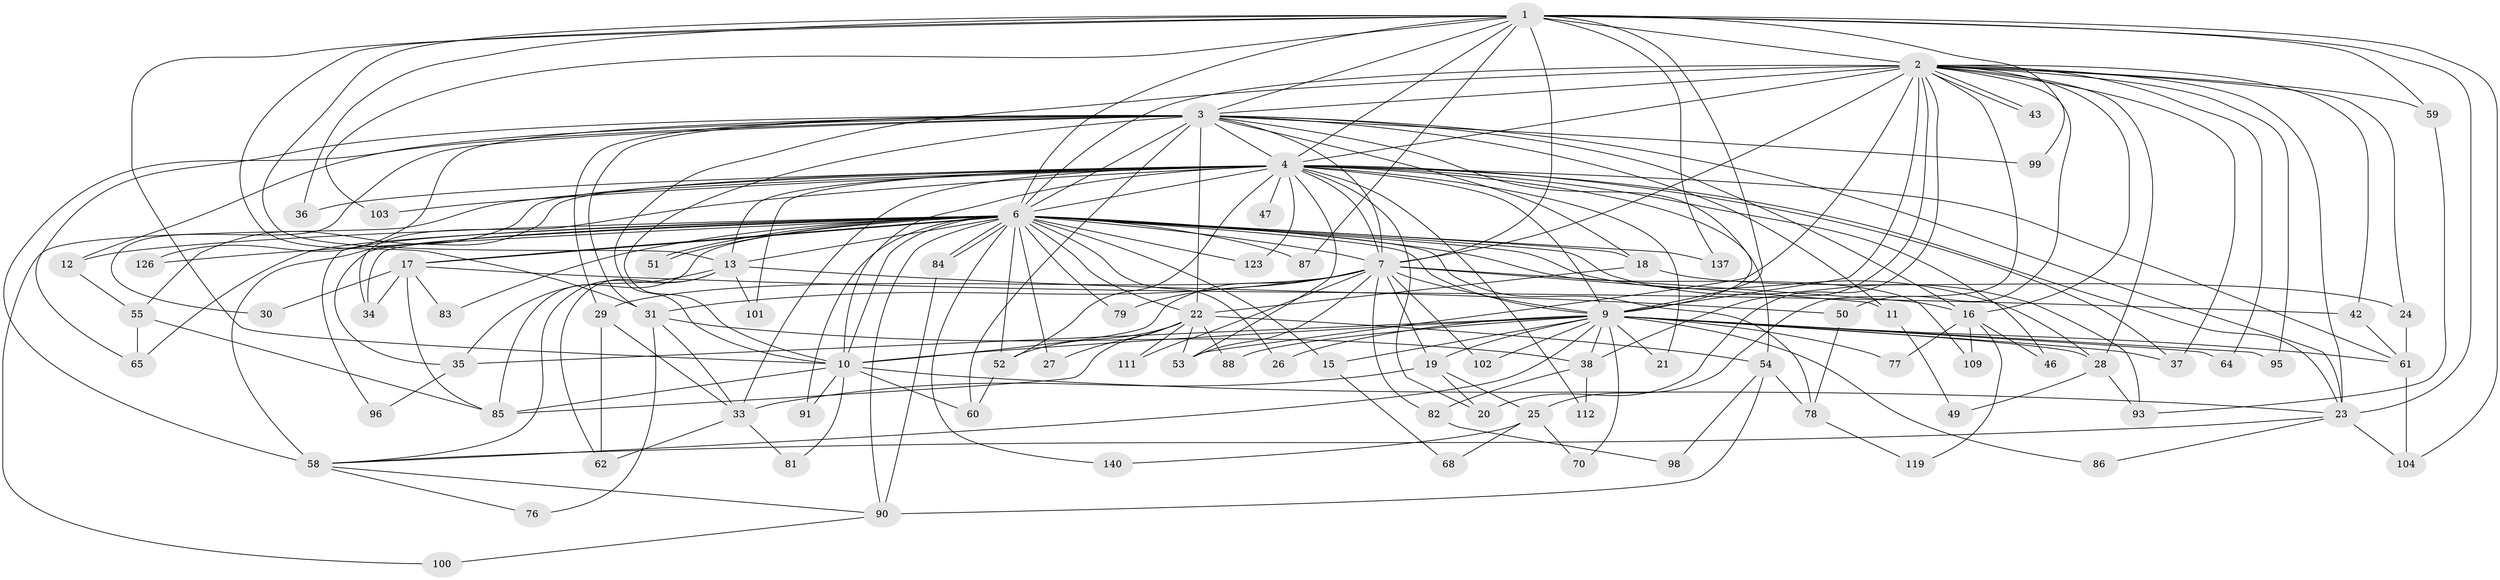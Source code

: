 // original degree distribution, {22: 0.006944444444444444, 23: 0.006944444444444444, 27: 0.006944444444444444, 17: 0.006944444444444444, 29: 0.006944444444444444, 39: 0.006944444444444444, 19: 0.006944444444444444, 16: 0.013888888888888888, 28: 0.006944444444444444, 3: 0.19444444444444445, 8: 0.006944444444444444, 4: 0.0763888888888889, 7: 0.027777777777777776, 5: 0.0625, 2: 0.5347222222222222, 9: 0.006944444444444444, 6: 0.020833333333333332}
// Generated by graph-tools (version 1.1) at 2025/17/03/04/25 18:17:15]
// undirected, 86 vertices, 217 edges
graph export_dot {
graph [start="1"]
  node [color=gray90,style=filled];
  1 [super="+71"];
  2 [super="+114+108+8"];
  3;
  4 [super="+5+136+129+66"];
  6 [super="+40+14+44"];
  7;
  9 [super="+67"];
  10;
  11;
  12;
  13;
  15;
  16;
  17;
  18;
  19 [super="+105"];
  20 [super="+73"];
  21;
  22 [super="+41+89"];
  23 [super="+32"];
  24 [super="+113"];
  25;
  26;
  27;
  28 [super="+74"];
  29;
  30;
  31 [super="+107+92+57"];
  33;
  34 [super="+143"];
  35 [super="+135"];
  36;
  37 [super="+144"];
  38 [super="+127"];
  42;
  43;
  46;
  47;
  49;
  50 [super="+134+94"];
  51 [super="+56"];
  52 [super="+132"];
  53 [super="+121"];
  54 [super="+131"];
  55;
  58 [super="+69+63"];
  59;
  60 [super="+80"];
  61 [super="+138"];
  62 [super="+115"];
  64;
  65 [super="+133"];
  68;
  70;
  76;
  77;
  78;
  79;
  81;
  82;
  83 [super="+141"];
  84;
  85 [super="+116+118+124"];
  86;
  87 [super="+125"];
  88;
  90 [super="+142"];
  91;
  93 [super="+97"];
  95;
  96;
  98;
  99;
  100;
  101;
  102;
  103;
  104 [super="+106"];
  109;
  111;
  112;
  119;
  123;
  126;
  137;
  140;
  1 -- 2 [weight=2];
  1 -- 3;
  1 -- 4 [weight=2];
  1 -- 6;
  1 -- 7;
  1 -- 9 [weight=2];
  1 -- 10 [weight=2];
  1 -- 13;
  1 -- 36;
  1 -- 59;
  1 -- 87 [weight=2];
  1 -- 99;
  1 -- 103;
  1 -- 104;
  1 -- 137;
  1 -- 23;
  1 -- 31;
  2 -- 3 [weight=3];
  2 -- 4 [weight=4];
  2 -- 6 [weight=2];
  2 -- 7 [weight=2];
  2 -- 9 [weight=3];
  2 -- 10 [weight=2];
  2 -- 20;
  2 -- 24;
  2 -- 25;
  2 -- 37;
  2 -- 43;
  2 -- 43;
  2 -- 50 [weight=2];
  2 -- 53;
  2 -- 64;
  2 -- 95;
  2 -- 23 [weight=2];
  2 -- 16;
  2 -- 38;
  2 -- 42;
  2 -- 59;
  2 -- 28;
  3 -- 4 [weight=2];
  3 -- 6 [weight=2];
  3 -- 7;
  3 -- 9;
  3 -- 10;
  3 -- 11;
  3 -- 12;
  3 -- 16;
  3 -- 18;
  3 -- 23;
  3 -- 29;
  3 -- 30;
  3 -- 31 [weight=3];
  3 -- 58;
  3 -- 99;
  3 -- 126;
  3 -- 65;
  3 -- 22;
  3 -- 60;
  4 -- 6 [weight=4];
  4 -- 7 [weight=2];
  4 -- 9 [weight=4];
  4 -- 10 [weight=2];
  4 -- 36;
  4 -- 100;
  4 -- 13;
  4 -- 21;
  4 -- 23;
  4 -- 33;
  4 -- 34;
  4 -- 37;
  4 -- 101;
  4 -- 103;
  4 -- 46;
  4 -- 47;
  4 -- 112;
  4 -- 52;
  4 -- 54;
  4 -- 55;
  4 -- 58 [weight=4];
  4 -- 123;
  4 -- 61;
  4 -- 53;
  4 -- 20;
  6 -- 7;
  6 -- 9;
  6 -- 10 [weight=2];
  6 -- 12;
  6 -- 15;
  6 -- 17;
  6 -- 17;
  6 -- 18;
  6 -- 22 [weight=2];
  6 -- 26;
  6 -- 28;
  6 -- 51 [weight=2];
  6 -- 51;
  6 -- 52;
  6 -- 65;
  6 -- 79;
  6 -- 84;
  6 -- 84;
  6 -- 87;
  6 -- 90;
  6 -- 91;
  6 -- 93;
  6 -- 96;
  6 -- 109;
  6 -- 123;
  6 -- 126;
  6 -- 137;
  6 -- 140;
  6 -- 35;
  6 -- 85;
  6 -- 13;
  6 -- 78;
  6 -- 83 [weight=2];
  6 -- 27;
  6 -- 34;
  7 -- 9;
  7 -- 10;
  7 -- 11;
  7 -- 16;
  7 -- 19;
  7 -- 29;
  7 -- 31;
  7 -- 79;
  7 -- 82;
  7 -- 102;
  7 -- 111;
  7 -- 53;
  9 -- 10;
  9 -- 15;
  9 -- 19;
  9 -- 21;
  9 -- 26;
  9 -- 28;
  9 -- 35;
  9 -- 38;
  9 -- 64;
  9 -- 70;
  9 -- 77;
  9 -- 86;
  9 -- 95;
  9 -- 102;
  9 -- 61;
  9 -- 37;
  9 -- 88;
  9 -- 58;
  10 -- 60;
  10 -- 81;
  10 -- 91;
  10 -- 85;
  10 -- 23;
  11 -- 49;
  12 -- 55;
  13 -- 35;
  13 -- 62;
  13 -- 101;
  13 -- 50;
  13 -- 58;
  15 -- 68;
  16 -- 46;
  16 -- 77;
  16 -- 109;
  16 -- 119;
  17 -- 30;
  17 -- 34;
  17 -- 42;
  17 -- 83;
  17 -- 85;
  18 -- 22;
  18 -- 24;
  19 -- 20;
  19 -- 25;
  19 -- 33;
  22 -- 27;
  22 -- 53;
  22 -- 54;
  22 -- 111;
  22 -- 85;
  22 -- 88;
  22 -- 52;
  23 -- 86;
  23 -- 104;
  23 -- 58;
  24 -- 61;
  25 -- 68;
  25 -- 70;
  25 -- 140;
  28 -- 49;
  28 -- 93;
  29 -- 33;
  29 -- 62;
  31 -- 38;
  31 -- 76;
  31 -- 33;
  33 -- 62;
  33 -- 81;
  35 -- 96;
  38 -- 82;
  38 -- 112;
  42 -- 61;
  50 -- 78;
  52 -- 60;
  54 -- 78;
  54 -- 98;
  54 -- 90;
  55 -- 65;
  55 -- 85;
  58 -- 90;
  58 -- 76;
  59 -- 93;
  61 -- 104;
  78 -- 119;
  82 -- 98;
  84 -- 90;
  90 -- 100;
}
